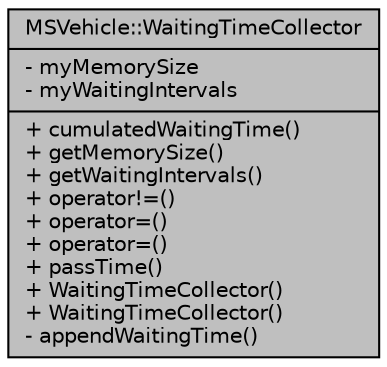digraph "MSVehicle::WaitingTimeCollector"
{
  edge [fontname="Helvetica",fontsize="10",labelfontname="Helvetica",labelfontsize="10"];
  node [fontname="Helvetica",fontsize="10",shape=record];
  Node1 [label="{MSVehicle::WaitingTimeCollector\n|- myMemorySize\l- myWaitingIntervals\l|+ cumulatedWaitingTime()\l+ getMemorySize()\l+ getWaitingIntervals()\l+ operator!=()\l+ operator=()\l+ operator=()\l+ passTime()\l+ WaitingTimeCollector()\l+ WaitingTimeCollector()\l- appendWaitingTime()\l}",height=0.2,width=0.4,color="black", fillcolor="grey75", style="filled", fontcolor="black"];
}
